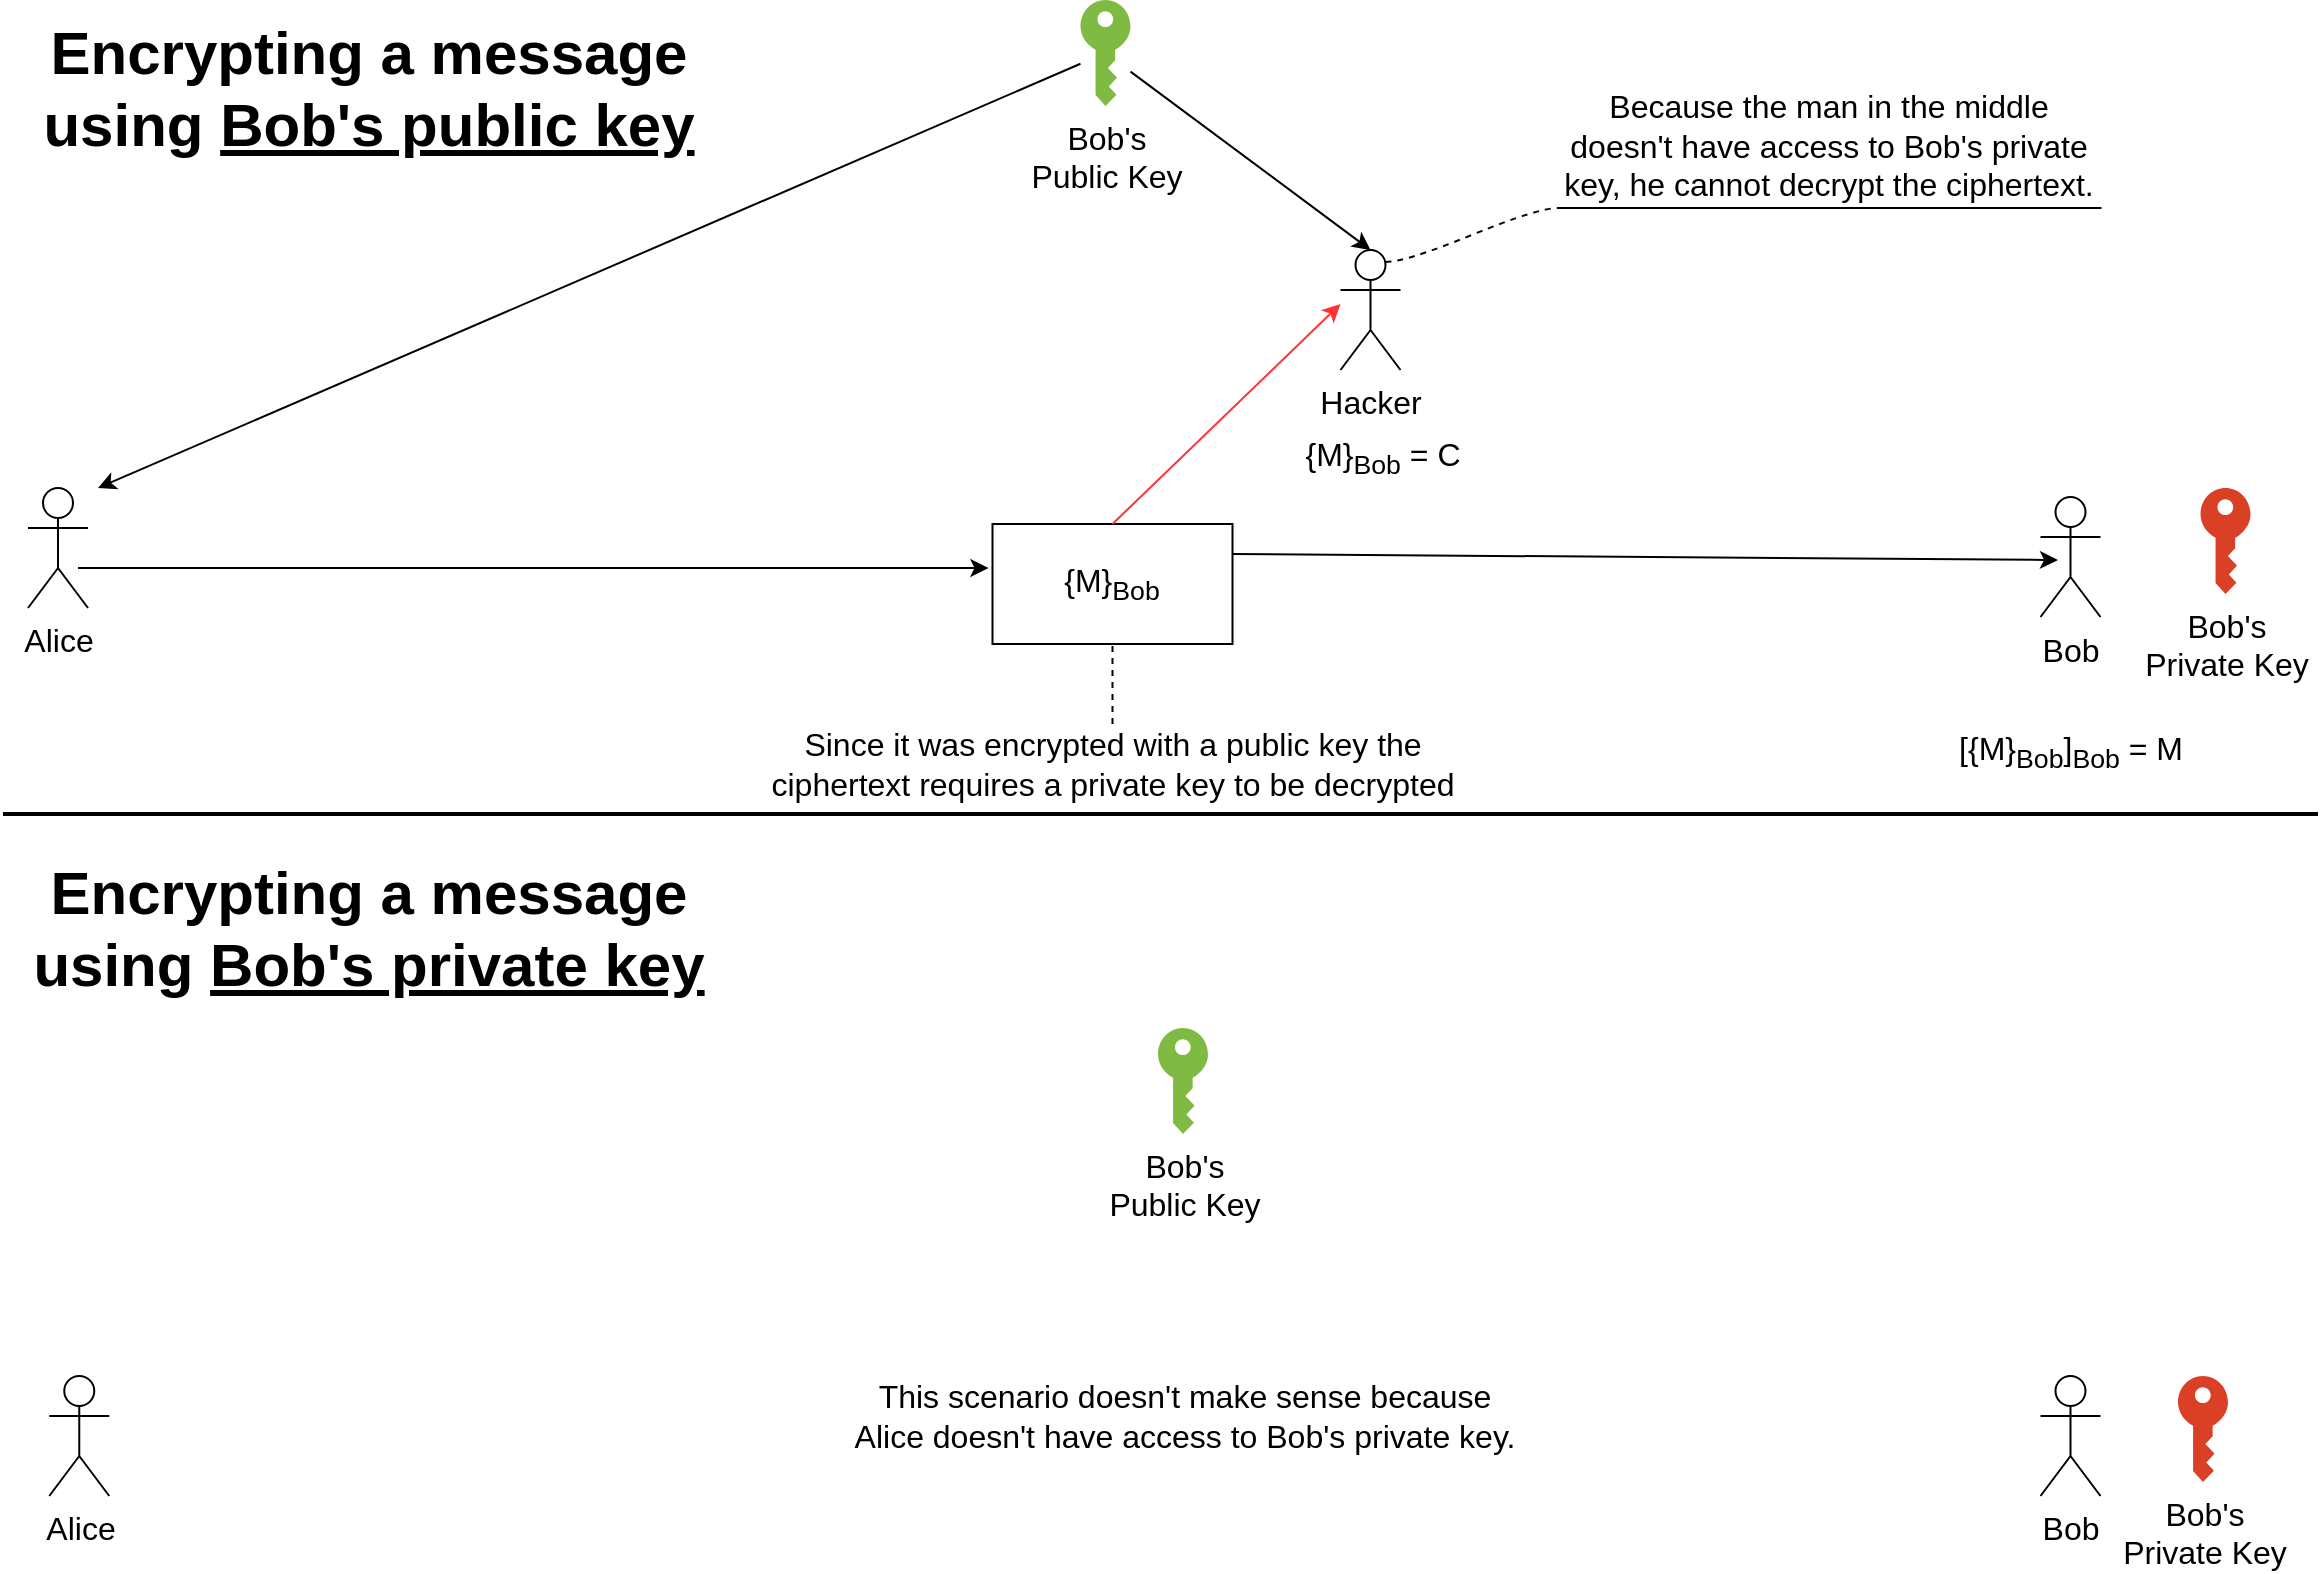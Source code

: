 <mxfile version="12.5.8" type="github">
  <diagram id="Ivaq9Wk9pbHShbpB38O0" name="Page-1">
    <mxGraphModel dx="1422" dy="794" grid="1" gridSize="10" guides="1" tooltips="1" connect="1" arrows="1" fold="1" page="1" pageScale="1" pageWidth="1169" pageHeight="827" math="0" shadow="0">
      <root>
        <mxCell id="0"/>
        <mxCell id="1" parent="0"/>
        <mxCell id="38Jvs0pOIjxVE0D0Ky-h-1" value="Encrypting a message &lt;br&gt;using &lt;u&gt;Bob&#39;s public key&lt;/u&gt;" style="text;html=1;align=center;verticalAlign=middle;resizable=0;points=[];autosize=1;fontSize=30;fontStyle=1" parent="1" vertex="1">
          <mxGeometry x="15" y="10" width="340" height="80" as="geometry"/>
        </mxCell>
        <mxCell id="38Jvs0pOIjxVE0D0Ky-h-5" value="Bob&#39;s&lt;br&gt;Private Key" style="pointerEvents=1;shadow=0;dashed=0;html=1;strokeColor=none;labelPosition=center;verticalLabelPosition=bottom;verticalAlign=top;outlineConnect=0;align=center;shape=mxgraph.office.security.key_permissions;fillColor=#DA4026;fontSize=16;" parent="1" vertex="1">
          <mxGeometry x="1101.25" y="250" width="25" height="53" as="geometry"/>
        </mxCell>
        <mxCell id="38Jvs0pOIjxVE0D0Ky-h-10" value="" style="line;strokeWidth=2;html=1;fontSize=16;" parent="1" vertex="1">
          <mxGeometry x="2.5" y="408" width="1157.5" height="10" as="geometry"/>
        </mxCell>
        <mxCell id="38Jvs0pOIjxVE0D0Ky-h-22" value="Alice" style="shape=umlActor;verticalLabelPosition=bottom;labelBackgroundColor=#ffffff;verticalAlign=top;html=1;outlineConnect=0;fontSize=16;" parent="1" vertex="1">
          <mxGeometry x="15" y="250" width="30" height="60" as="geometry"/>
        </mxCell>
        <mxCell id="38Jvs0pOIjxVE0D0Ky-h-23" value="Bob" style="shape=umlActor;verticalLabelPosition=bottom;labelBackgroundColor=#ffffff;verticalAlign=top;html=1;outlineConnect=0;fontSize=16;" parent="1" vertex="1">
          <mxGeometry x="1021.25" y="254.5" width="30" height="60" as="geometry"/>
        </mxCell>
        <mxCell id="38Jvs0pOIjxVE0D0Ky-h-25" value="Bob&#39;s&lt;br&gt;Public Key" style="pointerEvents=1;shadow=0;dashed=0;html=1;strokeColor=none;labelPosition=center;verticalLabelPosition=bottom;verticalAlign=top;outlineConnect=0;align=center;shape=mxgraph.office.security.key_permissions;fillColor=#7FBA42;fontSize=16;" parent="1" vertex="1">
          <mxGeometry x="541.25" y="6" width="25" height="53" as="geometry"/>
        </mxCell>
        <mxCell id="38Jvs0pOIjxVE0D0Ky-h-26" value="{M}&lt;font style=&quot;font-size: 16px&quot;&gt;&lt;sub&gt;Bob&lt;/sub&gt;&lt;/font&gt;" style="rounded=0;whiteSpace=wrap;html=1;fontSize=16;" parent="1" vertex="1">
          <mxGeometry x="497.25" y="268" width="120" height="60" as="geometry"/>
        </mxCell>
        <mxCell id="38Jvs0pOIjxVE0D0Ky-h-28" value="" style="endArrow=classic;html=1;fontSize=16;entryX=-0.017;entryY=0.367;entryDx=0;entryDy=0;entryPerimeter=0;" parent="1" target="38Jvs0pOIjxVE0D0Ky-h-26" edge="1">
          <mxGeometry width="50" height="50" relative="1" as="geometry">
            <mxPoint x="40" y="290" as="sourcePoint"/>
            <mxPoint x="63.75" y="518" as="targetPoint"/>
          </mxGeometry>
        </mxCell>
        <mxCell id="38Jvs0pOIjxVE0D0Ky-h-29" value="" style="endArrow=classic;html=1;fontSize=16;exitX=1;exitY=0.25;exitDx=0;exitDy=0;" parent="1" source="38Jvs0pOIjxVE0D0Ky-h-26" edge="1">
          <mxGeometry width="50" height="50" relative="1" as="geometry">
            <mxPoint x="643.75" y="283.49" as="sourcePoint"/>
            <mxPoint x="1030" y="286" as="targetPoint"/>
          </mxGeometry>
        </mxCell>
        <mxCell id="38Jvs0pOIjxVE0D0Ky-h-30" value="Since it was encrypted with a public key the&lt;br&gt;ciphertext requires a private key to be decrypted" style="text;html=1;align=center;verticalAlign=middle;resizable=0;points=[];autosize=1;fontSize=16;" parent="1" vertex="1">
          <mxGeometry x="377.25" y="368" width="360" height="40" as="geometry"/>
        </mxCell>
        <mxCell id="38Jvs0pOIjxVE0D0Ky-h-31" value="" style="endArrow=none;dashed=1;html=1;fontSize=16;entryX=0.5;entryY=1;entryDx=0;entryDy=0;" parent="1" source="38Jvs0pOIjxVE0D0Ky-h-30" target="38Jvs0pOIjxVE0D0Ky-h-26" edge="1">
          <mxGeometry width="50" height="50" relative="1" as="geometry">
            <mxPoint x="11.25" y="528" as="sourcePoint"/>
            <mxPoint x="61.25" y="478" as="targetPoint"/>
          </mxGeometry>
        </mxCell>
        <mxCell id="38Jvs0pOIjxVE0D0Ky-h-33" value="Encrypting a message &lt;br&gt;using &lt;u&gt;Bob&#39;s private key&lt;/u&gt;" style="text;html=1;align=center;verticalAlign=middle;resizable=0;points=[];autosize=1;fontSize=30;fontStyle=1" parent="1" vertex="1">
          <mxGeometry x="10" y="430" width="350" height="80" as="geometry"/>
        </mxCell>
        <mxCell id="38Jvs0pOIjxVE0D0Ky-h-34" value="Hacker" style="shape=umlActor;verticalLabelPosition=bottom;labelBackgroundColor=#ffffff;verticalAlign=top;html=1;outlineConnect=0;fontSize=16;" parent="1" vertex="1">
          <mxGeometry x="671.25" y="131" width="30" height="60" as="geometry"/>
        </mxCell>
        <mxCell id="38Jvs0pOIjxVE0D0Ky-h-35" value="" style="endArrow=classic;html=1;fontSize=16;" parent="1" source="38Jvs0pOIjxVE0D0Ky-h-25" edge="1">
          <mxGeometry width="50" height="50" relative="1" as="geometry">
            <mxPoint x="1.25" y="478" as="sourcePoint"/>
            <mxPoint x="50" y="250" as="targetPoint"/>
          </mxGeometry>
        </mxCell>
        <mxCell id="38Jvs0pOIjxVE0D0Ky-h-36" value="" style="endArrow=classic;html=1;fontSize=16;entryX=0.5;entryY=0;entryDx=0;entryDy=0;entryPerimeter=0;" parent="1" source="38Jvs0pOIjxVE0D0Ky-h-25" target="38Jvs0pOIjxVE0D0Ky-h-34" edge="1">
          <mxGeometry width="50" height="50" relative="1" as="geometry">
            <mxPoint x="581.25" y="173" as="sourcePoint"/>
            <mxPoint x="661.25" y="123" as="targetPoint"/>
          </mxGeometry>
        </mxCell>
        <mxCell id="38Jvs0pOIjxVE0D0Ky-h-37" value="" style="endArrow=classic;html=1;fontSize=16;exitX=0.5;exitY=0;exitDx=0;exitDy=0;fillColor=#f8cecc;strokeColor=#FF3333;" parent="1" source="38Jvs0pOIjxVE0D0Ky-h-26" edge="1">
          <mxGeometry width="50" height="50" relative="1" as="geometry">
            <mxPoint x="541.25" y="198" as="sourcePoint"/>
            <mxPoint x="671.25" y="158" as="targetPoint"/>
          </mxGeometry>
        </mxCell>
        <mxCell id="38Jvs0pOIjxVE0D0Ky-h-38" value="{M}&lt;sub&gt;Bob&lt;/sub&gt; = C" style="text;html=1;align=center;verticalAlign=middle;resizable=0;points=[];autosize=1;fontSize=16;" parent="1" vertex="1">
          <mxGeometry x="647.25" y="220" width="90" height="30" as="geometry"/>
        </mxCell>
        <mxCell id="38Jvs0pOIjxVE0D0Ky-h-39" value="[{M}&lt;sub&gt;Bob&lt;/sub&gt;]&lt;sub&gt;Bob&lt;/sub&gt;&amp;nbsp;= M" style="text;html=1;align=center;verticalAlign=middle;resizable=0;points=[];autosize=1;fontSize=16;" parent="1" vertex="1">
          <mxGeometry x="971.25" y="366.5" width="130" height="30" as="geometry"/>
        </mxCell>
        <mxCell id="38Jvs0pOIjxVE0D0Ky-h-40" value="Because the man in the middle doesn&#39;t have access to Bob&#39;s private key, he cannot decrypt the ciphertext." style="whiteSpace=wrap;html=1;shape=partialRectangle;top=0;left=0;bottom=1;right=0;points=[[0,1],[1,1]];strokeColor=#000000;fillColor=none;align=center;verticalAlign=bottom;routingCenterY=0.5;snapToPoint=1;container=1;recursiveResize=0;autosize=1;treeFolding=1;treeMoving=1;fontSize=16;" parent="1" vertex="1">
          <mxGeometry x="780" y="90" width="271.25" height="20" as="geometry"/>
        </mxCell>
        <mxCell id="38Jvs0pOIjxVE0D0Ky-h-41" value="" style="edgeStyle=entityRelationEdgeStyle;startArrow=none;endArrow=none;segment=10;curved=1;strokeColor=#080808;fontSize=16;exitX=0.75;exitY=0.1;exitDx=0;exitDy=0;exitPerimeter=0;dashed=1;" parent="1" source="38Jvs0pOIjxVE0D0Ky-h-34" target="38Jvs0pOIjxVE0D0Ky-h-40" edge="1">
          <mxGeometry relative="1" as="geometry">
            <mxPoint x="851.25" y="78" as="sourcePoint"/>
          </mxGeometry>
        </mxCell>
        <mxCell id="mg6prnM3TSpKvXek7kwF-1" value="This scenario doesn&#39;t make sense because &lt;br&gt;Alice doesn&#39;t have access to Bob&#39;s private key." style="text;html=1;align=center;verticalAlign=middle;resizable=0;points=[];autosize=1;fontSize=16;" vertex="1" parent="1">
          <mxGeometry x="417.5" y="694" width="350" height="40" as="geometry"/>
        </mxCell>
        <mxCell id="mg6prnM3TSpKvXek7kwF-2" value="Bob&#39;s&lt;br&gt;Private Key" style="pointerEvents=1;shadow=0;dashed=0;html=1;strokeColor=none;labelPosition=center;verticalLabelPosition=bottom;verticalAlign=top;outlineConnect=0;align=center;shape=mxgraph.office.security.key_permissions;fillColor=#DA4026;fontSize=16;" vertex="1" parent="1">
          <mxGeometry x="1090" y="694" width="25" height="53" as="geometry"/>
        </mxCell>
        <mxCell id="mg6prnM3TSpKvXek7kwF-3" value="Alice" style="shape=umlActor;verticalLabelPosition=bottom;labelBackgroundColor=#ffffff;verticalAlign=top;html=1;outlineConnect=0;fontSize=16;" vertex="1" parent="1">
          <mxGeometry x="25.63" y="694" width="30" height="60" as="geometry"/>
        </mxCell>
        <mxCell id="mg6prnM3TSpKvXek7kwF-4" value="Bob" style="shape=umlActor;verticalLabelPosition=bottom;labelBackgroundColor=#ffffff;verticalAlign=top;html=1;outlineConnect=0;fontSize=16;" vertex="1" parent="1">
          <mxGeometry x="1021.25" y="694" width="30" height="60" as="geometry"/>
        </mxCell>
        <mxCell id="mg6prnM3TSpKvXek7kwF-5" value="Bob&#39;s&lt;br&gt;Public Key" style="pointerEvents=1;shadow=0;dashed=0;html=1;strokeColor=none;labelPosition=center;verticalLabelPosition=bottom;verticalAlign=top;outlineConnect=0;align=center;shape=mxgraph.office.security.key_permissions;fillColor=#7FBA42;fontSize=16;" vertex="1" parent="1">
          <mxGeometry x="580" y="520" width="25" height="53" as="geometry"/>
        </mxCell>
      </root>
    </mxGraphModel>
  </diagram>
</mxfile>
